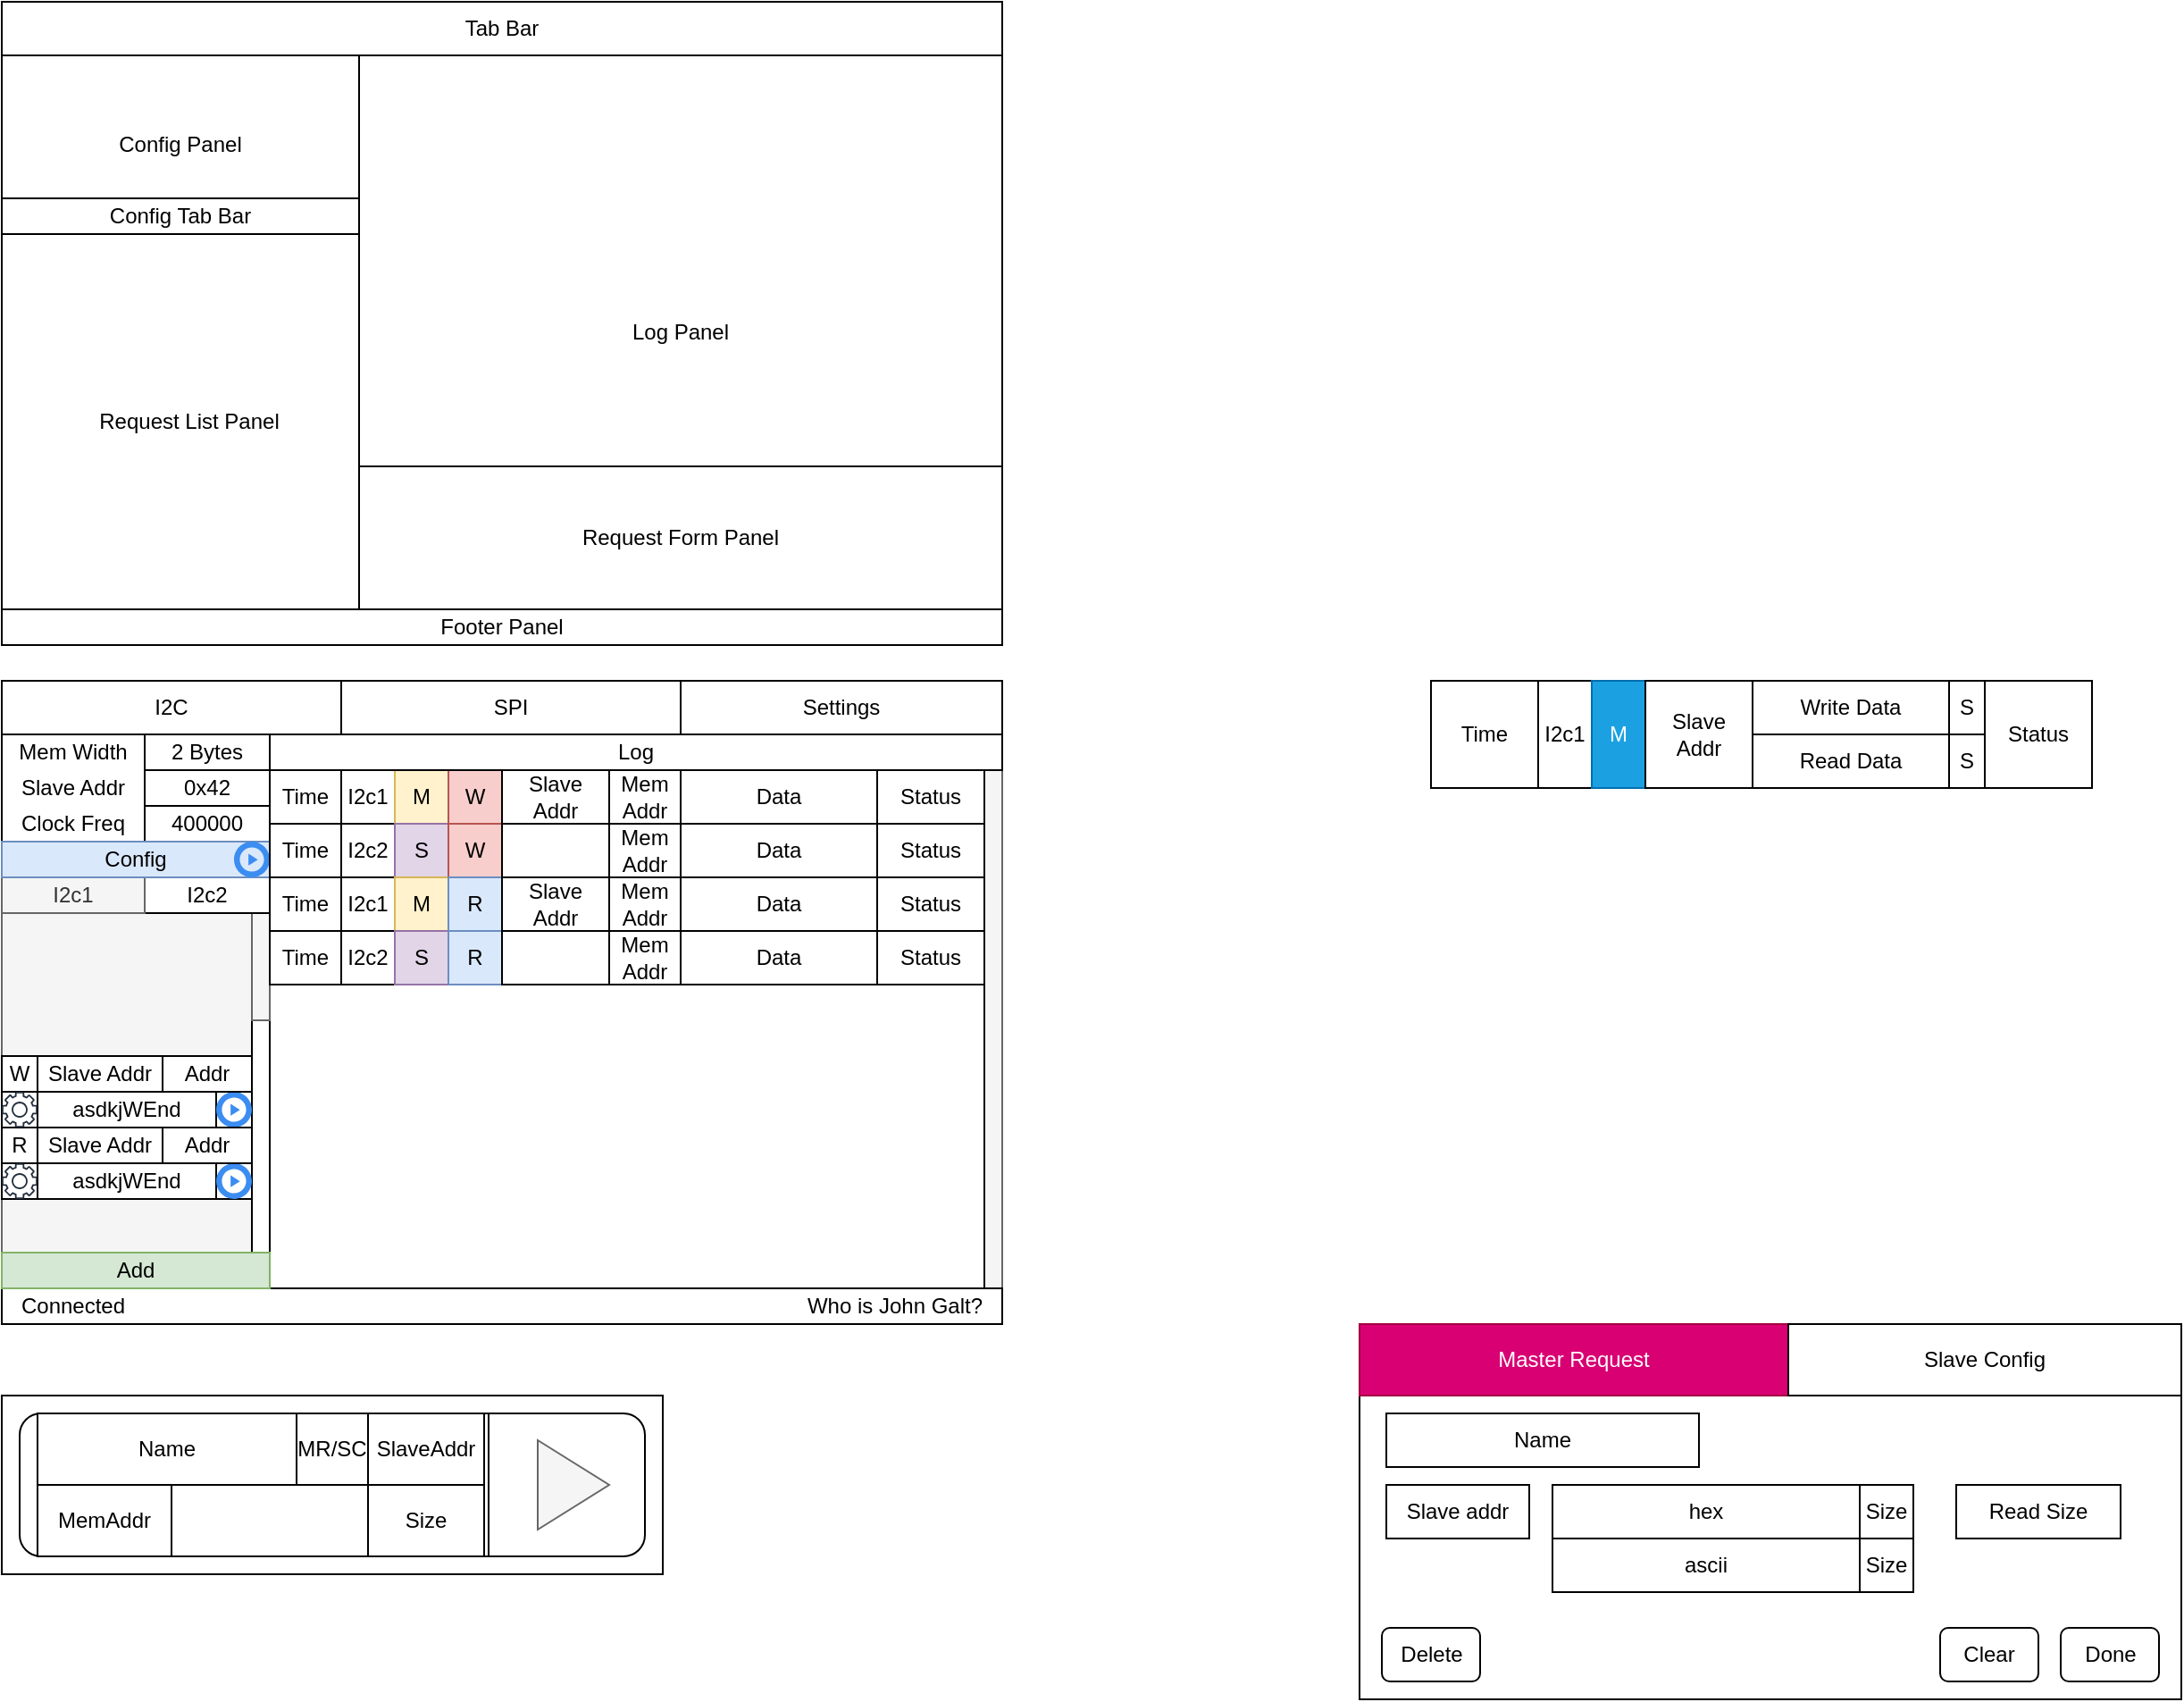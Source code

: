 <mxfile version="24.4.8" type="device">
  <diagram name="Page-1" id="RZVQxzq3Kgt89hsoHabK">
    <mxGraphModel dx="434" dy="288" grid="1" gridSize="10" guides="1" tooltips="1" connect="1" arrows="1" fold="1" page="1" pageScale="1" pageWidth="850" pageHeight="1100" math="0" shadow="0">
      <root>
        <mxCell id="0" />
        <mxCell id="1" parent="0" />
        <mxCell id="kA44uniIaaYx5WnPBVtg-1" value="" style="rounded=0;whiteSpace=wrap;html=1;" parent="1" vertex="1">
          <mxGeometry x="120" y="800" width="370" height="100" as="geometry" />
        </mxCell>
        <mxCell id="LMQxB59nfSCNr9-hnTwF-2" value="" style="rounded=0;whiteSpace=wrap;html=1;fillColor=#f5f5f5;fontColor=#333333;strokeColor=#666666;" parent="1" vertex="1">
          <mxGeometry x="120" y="450" width="560" height="310" as="geometry" />
        </mxCell>
        <mxCell id="LMQxB59nfSCNr9-hnTwF-3" value="" style="rounded=0;whiteSpace=wrap;html=1;" parent="1" vertex="1">
          <mxGeometry x="260" y="450" width="410" height="290" as="geometry" />
        </mxCell>
        <mxCell id="LMQxB59nfSCNr9-hnTwF-4" value="" style="rounded=0;whiteSpace=wrap;html=1;" parent="1" vertex="1">
          <mxGeometry x="120" y="740" width="560" height="20" as="geometry" />
        </mxCell>
        <mxCell id="LMQxB59nfSCNr9-hnTwF-5" value="Connected" style="text;html=1;align=center;verticalAlign=middle;whiteSpace=wrap;rounded=0;" parent="1" vertex="1">
          <mxGeometry x="130" y="735" width="60" height="30" as="geometry" />
        </mxCell>
        <mxCell id="LMQxB59nfSCNr9-hnTwF-6" value="" style="rounded=0;whiteSpace=wrap;html=1;" parent="1" vertex="1">
          <mxGeometry x="120" y="430" width="150" height="60" as="geometry" />
        </mxCell>
        <mxCell id="LMQxB59nfSCNr9-hnTwF-7" value="400000" style="rounded=0;whiteSpace=wrap;html=1;" parent="1" vertex="1">
          <mxGeometry x="200" y="470" width="70" height="20" as="geometry" />
        </mxCell>
        <mxCell id="LMQxB59nfSCNr9-hnTwF-8" value="Clock Freq" style="text;html=1;align=center;verticalAlign=middle;whiteSpace=wrap;rounded=0;" parent="1" vertex="1">
          <mxGeometry x="120" y="475" width="80" height="10" as="geometry" />
        </mxCell>
        <mxCell id="LMQxB59nfSCNr9-hnTwF-10" value="" style="rounded=0;whiteSpace=wrap;html=1;" parent="1" vertex="1">
          <mxGeometry x="260" y="510" width="10" height="210" as="geometry" />
        </mxCell>
        <mxCell id="LMQxB59nfSCNr9-hnTwF-11" value="" style="rounded=0;whiteSpace=wrap;html=1;fillColor=#f5f5f5;fontColor=#333333;strokeColor=#666666;" parent="1" vertex="1">
          <mxGeometry x="260" y="510" width="10" height="80" as="geometry" />
        </mxCell>
        <mxCell id="LMQxB59nfSCNr9-hnTwF-12" value="" style="rounded=0;whiteSpace=wrap;html=1;" parent="1" vertex="1">
          <mxGeometry x="310" y="450" width="360" height="30" as="geometry" />
        </mxCell>
        <mxCell id="LMQxB59nfSCNr9-hnTwF-14" value="Slave Addr" style="text;html=1;align=center;verticalAlign=middle;whiteSpace=wrap;rounded=0;" parent="1" vertex="1">
          <mxGeometry x="120" y="455" width="80" height="10" as="geometry" />
        </mxCell>
        <mxCell id="LMQxB59nfSCNr9-hnTwF-15" value="0x42" style="rounded=0;whiteSpace=wrap;html=1;" parent="1" vertex="1">
          <mxGeometry x="200" y="450" width="70" height="20" as="geometry" />
        </mxCell>
        <mxCell id="LMQxB59nfSCNr9-hnTwF-16" value="I2c2" style="rounded=0;whiteSpace=wrap;html=1;" parent="1" vertex="1">
          <mxGeometry x="200" y="510" width="70" height="20" as="geometry" />
        </mxCell>
        <mxCell id="LMQxB59nfSCNr9-hnTwF-17" value="I2c1" style="rounded=0;whiteSpace=wrap;html=1;fillColor=#f5f5f5;fontColor=#333333;strokeColor=#666666;" parent="1" vertex="1">
          <mxGeometry x="120" y="510" width="80" height="20" as="geometry" />
        </mxCell>
        <mxCell id="LMQxB59nfSCNr9-hnTwF-24" value="Add" style="rounded=0;whiteSpace=wrap;html=1;fillColor=#d5e8d4;strokeColor=#82b366;" parent="1" vertex="1">
          <mxGeometry x="120" y="720" width="150" height="20" as="geometry" />
        </mxCell>
        <mxCell id="LMQxB59nfSCNr9-hnTwF-25" value="Config" style="rounded=0;whiteSpace=wrap;html=1;fillColor=#dae8fc;strokeColor=#6c8ebf;" parent="1" vertex="1">
          <mxGeometry x="120" y="490" width="150" height="20" as="geometry" />
        </mxCell>
        <mxCell id="LMQxB59nfSCNr9-hnTwF-28" value="" style="rounded=0;whiteSpace=wrap;html=1;" parent="1" vertex="1">
          <mxGeometry x="120" y="650" width="140" height="40" as="geometry" />
        </mxCell>
        <mxCell id="LMQxB59nfSCNr9-hnTwF-30" value="Slave Addr" style="rounded=0;whiteSpace=wrap;html=1;" parent="1" vertex="1">
          <mxGeometry x="140" y="650" width="70" height="20" as="geometry" />
        </mxCell>
        <mxCell id="LMQxB59nfSCNr9-hnTwF-31" value="R" style="rounded=0;whiteSpace=wrap;html=1;" parent="1" vertex="1">
          <mxGeometry x="120" y="650" width="20" height="20" as="geometry" />
        </mxCell>
        <mxCell id="LMQxB59nfSCNr9-hnTwF-34" value="asdkjWEnd" style="rounded=0;whiteSpace=wrap;html=1;" parent="1" vertex="1">
          <mxGeometry x="140" y="670" width="100" height="20" as="geometry" />
        </mxCell>
        <mxCell id="LMQxB59nfSCNr9-hnTwF-36" value="" style="sketch=0;outlineConnect=0;fontColor=#232F3E;gradientColor=none;fillColor=#232F3D;strokeColor=none;dashed=0;verticalLabelPosition=bottom;verticalAlign=top;align=center;html=1;fontSize=12;fontStyle=0;aspect=fixed;pointerEvents=1;shape=mxgraph.aws4.gear;" parent="1" vertex="1">
          <mxGeometry x="120" y="670" width="20" height="20" as="geometry" />
        </mxCell>
        <mxCell id="LMQxB59nfSCNr9-hnTwF-37" value="" style="sketch=0;html=1;aspect=fixed;strokeColor=none;shadow=0;fillColor=#3B8DF1;verticalAlign=top;labelPosition=center;verticalLabelPosition=bottom;shape=mxgraph.gcp2.play_start" parent="1" vertex="1">
          <mxGeometry x="250" y="490" width="20" height="20" as="geometry" />
        </mxCell>
        <mxCell id="LMQxB59nfSCNr9-hnTwF-38" value="" style="sketch=0;html=1;aspect=fixed;strokeColor=none;shadow=0;fillColor=#3B8DF1;verticalAlign=top;labelPosition=center;verticalLabelPosition=bottom;shape=mxgraph.gcp2.play_start" parent="1" vertex="1">
          <mxGeometry x="240" y="670" width="20" height="20" as="geometry" />
        </mxCell>
        <mxCell id="LMQxB59nfSCNr9-hnTwF-39" value="I2c1" style="rounded=0;whiteSpace=wrap;html=1;" parent="1" vertex="1">
          <mxGeometry x="310" y="450" width="30" height="30" as="geometry" />
        </mxCell>
        <mxCell id="LMQxB59nfSCNr9-hnTwF-40" value="M" style="rounded=0;whiteSpace=wrap;html=1;fillColor=#fff2cc;strokeColor=#d6b656;" parent="1" vertex="1">
          <mxGeometry x="340" y="450" width="30" height="30" as="geometry" />
        </mxCell>
        <mxCell id="LMQxB59nfSCNr9-hnTwF-41" value="W" style="rounded=0;whiteSpace=wrap;html=1;fillColor=#f8cecc;strokeColor=#b85450;" parent="1" vertex="1">
          <mxGeometry x="370" y="450" width="30" height="30" as="geometry" />
        </mxCell>
        <mxCell id="LMQxB59nfSCNr9-hnTwF-42" value="Slave Addr" style="rounded=0;whiteSpace=wrap;html=1;" parent="1" vertex="1">
          <mxGeometry x="400" y="450" width="60" height="30" as="geometry" />
        </mxCell>
        <mxCell id="LMQxB59nfSCNr9-hnTwF-43" value="Data" style="rounded=0;whiteSpace=wrap;html=1;" parent="1" vertex="1">
          <mxGeometry x="500" y="450" width="110" height="30" as="geometry" />
        </mxCell>
        <mxCell id="LMQxB59nfSCNr9-hnTwF-44" value="Status" style="rounded=0;whiteSpace=wrap;html=1;" parent="1" vertex="1">
          <mxGeometry x="610" y="450" width="60" height="30" as="geometry" />
        </mxCell>
        <mxCell id="LMQxB59nfSCNr9-hnTwF-45" value="Time" style="rounded=0;whiteSpace=wrap;html=1;" parent="1" vertex="1">
          <mxGeometry x="270" y="450" width="40" height="30" as="geometry" />
        </mxCell>
        <mxCell id="LMQxB59nfSCNr9-hnTwF-46" value="I2c2" style="rounded=0;whiteSpace=wrap;html=1;" parent="1" vertex="1">
          <mxGeometry x="310" y="480" width="30" height="30" as="geometry" />
        </mxCell>
        <mxCell id="LMQxB59nfSCNr9-hnTwF-47" value="S" style="rounded=0;whiteSpace=wrap;html=1;fillColor=#e1d5e7;strokeColor=#9673a6;" parent="1" vertex="1">
          <mxGeometry x="340" y="480" width="30" height="30" as="geometry" />
        </mxCell>
        <mxCell id="LMQxB59nfSCNr9-hnTwF-48" value="W" style="rounded=0;whiteSpace=wrap;html=1;fillColor=#f8cecc;strokeColor=#b85450;" parent="1" vertex="1">
          <mxGeometry x="370" y="480" width="30" height="30" as="geometry" />
        </mxCell>
        <mxCell id="LMQxB59nfSCNr9-hnTwF-49" value="Mem Addr" style="rounded=0;whiteSpace=wrap;html=1;" parent="1" vertex="1">
          <mxGeometry x="460" y="480" width="40" height="30" as="geometry" />
        </mxCell>
        <mxCell id="LMQxB59nfSCNr9-hnTwF-50" value="Data" style="rounded=0;whiteSpace=wrap;html=1;" parent="1" vertex="1">
          <mxGeometry x="500" y="480" width="110" height="30" as="geometry" />
        </mxCell>
        <mxCell id="LMQxB59nfSCNr9-hnTwF-51" value="Status" style="rounded=0;whiteSpace=wrap;html=1;" parent="1" vertex="1">
          <mxGeometry x="610" y="480" width="60" height="30" as="geometry" />
        </mxCell>
        <mxCell id="LMQxB59nfSCNr9-hnTwF-52" value="Time" style="rounded=0;whiteSpace=wrap;html=1;" parent="1" vertex="1">
          <mxGeometry x="270" y="480" width="40" height="30" as="geometry" />
        </mxCell>
        <mxCell id="LMQxB59nfSCNr9-hnTwF-54" value="Who is John Galt?" style="text;html=1;align=center;verticalAlign=middle;whiteSpace=wrap;rounded=0;" parent="1" vertex="1">
          <mxGeometry x="560" y="735" width="120" height="30" as="geometry" />
        </mxCell>
        <mxCell id="LMQxB59nfSCNr9-hnTwF-55" value="Mem Addr" style="rounded=0;whiteSpace=wrap;html=1;" parent="1" vertex="1">
          <mxGeometry x="460" y="450" width="40" height="30" as="geometry" />
        </mxCell>
        <mxCell id="LMQxB59nfSCNr9-hnTwF-56" value="" style="rounded=0;whiteSpace=wrap;html=1;" parent="1" vertex="1">
          <mxGeometry x="400" y="480" width="60" height="30" as="geometry" />
        </mxCell>
        <mxCell id="LMQxB59nfSCNr9-hnTwF-57" value="I2c1" style="rounded=0;whiteSpace=wrap;html=1;" parent="1" vertex="1">
          <mxGeometry x="310" y="510" width="30" height="30" as="geometry" />
        </mxCell>
        <mxCell id="LMQxB59nfSCNr9-hnTwF-58" value="M" style="rounded=0;whiteSpace=wrap;html=1;fillColor=#fff2cc;strokeColor=#d6b656;" parent="1" vertex="1">
          <mxGeometry x="340" y="510" width="30" height="30" as="geometry" />
        </mxCell>
        <mxCell id="LMQxB59nfSCNr9-hnTwF-59" value="R" style="rounded=0;whiteSpace=wrap;html=1;fillColor=#dae8fc;strokeColor=#6c8ebf;" parent="1" vertex="1">
          <mxGeometry x="370" y="510" width="30" height="30" as="geometry" />
        </mxCell>
        <mxCell id="LMQxB59nfSCNr9-hnTwF-60" value="Slave Addr" style="rounded=0;whiteSpace=wrap;html=1;" parent="1" vertex="1">
          <mxGeometry x="400" y="510" width="60" height="30" as="geometry" />
        </mxCell>
        <mxCell id="LMQxB59nfSCNr9-hnTwF-61" value="Data" style="rounded=0;whiteSpace=wrap;html=1;" parent="1" vertex="1">
          <mxGeometry x="500" y="510" width="110" height="30" as="geometry" />
        </mxCell>
        <mxCell id="LMQxB59nfSCNr9-hnTwF-62" value="Status" style="rounded=0;whiteSpace=wrap;html=1;" parent="1" vertex="1">
          <mxGeometry x="610" y="510" width="60" height="30" as="geometry" />
        </mxCell>
        <mxCell id="LMQxB59nfSCNr9-hnTwF-63" value="Time" style="rounded=0;whiteSpace=wrap;html=1;" parent="1" vertex="1">
          <mxGeometry x="270" y="510" width="40" height="30" as="geometry" />
        </mxCell>
        <mxCell id="LMQxB59nfSCNr9-hnTwF-64" value="Mem Addr" style="rounded=0;whiteSpace=wrap;html=1;" parent="1" vertex="1">
          <mxGeometry x="460" y="510" width="40" height="30" as="geometry" />
        </mxCell>
        <mxCell id="LMQxB59nfSCNr9-hnTwF-65" value="I2c2" style="rounded=0;whiteSpace=wrap;html=1;" parent="1" vertex="1">
          <mxGeometry x="310" y="540" width="30" height="30" as="geometry" />
        </mxCell>
        <mxCell id="LMQxB59nfSCNr9-hnTwF-66" value="S" style="rounded=0;whiteSpace=wrap;html=1;fillColor=#e1d5e7;strokeColor=#9673a6;" parent="1" vertex="1">
          <mxGeometry x="340" y="540" width="30" height="30" as="geometry" />
        </mxCell>
        <mxCell id="LMQxB59nfSCNr9-hnTwF-67" value="R" style="rounded=0;whiteSpace=wrap;html=1;fillColor=#dae8fc;strokeColor=#6c8ebf;" parent="1" vertex="1">
          <mxGeometry x="370" y="540" width="30" height="30" as="geometry" />
        </mxCell>
        <mxCell id="LMQxB59nfSCNr9-hnTwF-68" value="Mem Addr" style="rounded=0;whiteSpace=wrap;html=1;" parent="1" vertex="1">
          <mxGeometry x="460" y="540" width="40" height="30" as="geometry" />
        </mxCell>
        <mxCell id="LMQxB59nfSCNr9-hnTwF-69" value="Data" style="rounded=0;whiteSpace=wrap;html=1;" parent="1" vertex="1">
          <mxGeometry x="500" y="540" width="110" height="30" as="geometry" />
        </mxCell>
        <mxCell id="LMQxB59nfSCNr9-hnTwF-70" value="Status" style="rounded=0;whiteSpace=wrap;html=1;" parent="1" vertex="1">
          <mxGeometry x="610" y="540" width="60" height="30" as="geometry" />
        </mxCell>
        <mxCell id="LMQxB59nfSCNr9-hnTwF-71" value="Time" style="rounded=0;whiteSpace=wrap;html=1;" parent="1" vertex="1">
          <mxGeometry x="270" y="540" width="40" height="30" as="geometry" />
        </mxCell>
        <mxCell id="LMQxB59nfSCNr9-hnTwF-72" value="" style="rounded=0;whiteSpace=wrap;html=1;" parent="1" vertex="1">
          <mxGeometry x="400" y="540" width="60" height="30" as="geometry" />
        </mxCell>
        <mxCell id="LMQxB59nfSCNr9-hnTwF-73" value="" style="rounded=0;whiteSpace=wrap;html=1;" parent="1" vertex="1">
          <mxGeometry x="120" y="610" width="140" height="40" as="geometry" />
        </mxCell>
        <mxCell id="LMQxB59nfSCNr9-hnTwF-74" value="Slave Addr" style="rounded=0;whiteSpace=wrap;html=1;" parent="1" vertex="1">
          <mxGeometry x="140" y="610" width="70" height="20" as="geometry" />
        </mxCell>
        <mxCell id="LMQxB59nfSCNr9-hnTwF-75" value="W" style="rounded=0;whiteSpace=wrap;html=1;" parent="1" vertex="1">
          <mxGeometry x="120" y="610" width="20" height="20" as="geometry" />
        </mxCell>
        <mxCell id="LMQxB59nfSCNr9-hnTwF-76" value="asdkjWEnd" style="rounded=0;whiteSpace=wrap;html=1;" parent="1" vertex="1">
          <mxGeometry x="140" y="630" width="100" height="20" as="geometry" />
        </mxCell>
        <mxCell id="LMQxB59nfSCNr9-hnTwF-77" value="" style="sketch=0;html=1;aspect=fixed;strokeColor=none;shadow=0;fillColor=#3B8DF1;verticalAlign=top;labelPosition=center;verticalLabelPosition=bottom;shape=mxgraph.gcp2.play_start" parent="1" vertex="1">
          <mxGeometry x="240" y="630" width="20" height="20" as="geometry" />
        </mxCell>
        <mxCell id="LMQxB59nfSCNr9-hnTwF-78" value="" style="sketch=0;outlineConnect=0;fontColor=#232F3E;gradientColor=none;fillColor=#232F3D;strokeColor=none;dashed=0;verticalLabelPosition=bottom;verticalAlign=top;align=center;html=1;fontSize=12;fontStyle=0;aspect=fixed;pointerEvents=1;shape=mxgraph.aws4.gear;" parent="1" vertex="1">
          <mxGeometry x="120" y="630" width="20" height="20" as="geometry" />
        </mxCell>
        <mxCell id="LMQxB59nfSCNr9-hnTwF-79" value="Addr" style="rounded=0;whiteSpace=wrap;html=1;" parent="1" vertex="1">
          <mxGeometry x="210" y="610" width="50" height="20" as="geometry" />
        </mxCell>
        <mxCell id="LMQxB59nfSCNr9-hnTwF-80" value="Addr" style="rounded=0;whiteSpace=wrap;html=1;" parent="1" vertex="1">
          <mxGeometry x="210" y="650" width="50" height="20" as="geometry" />
        </mxCell>
        <mxCell id="LMQxB59nfSCNr9-hnTwF-81" value="Log" style="rounded=0;whiteSpace=wrap;html=1;" parent="1" vertex="1">
          <mxGeometry x="270" y="430" width="410" height="20" as="geometry" />
        </mxCell>
        <mxCell id="LMQxB59nfSCNr9-hnTwF-82" value="Mem Width" style="text;html=1;align=center;verticalAlign=middle;whiteSpace=wrap;rounded=0;" parent="1" vertex="1">
          <mxGeometry x="120" y="435" width="80" height="10" as="geometry" />
        </mxCell>
        <mxCell id="LMQxB59nfSCNr9-hnTwF-83" value="2 Bytes" style="rounded=0;whiteSpace=wrap;html=1;" parent="1" vertex="1">
          <mxGeometry x="200" y="430" width="70" height="20" as="geometry" />
        </mxCell>
        <mxCell id="tgzv-gL6YfShwe89MsI7-1" value="Config Panel" style="rounded=0;whiteSpace=wrap;html=1;" parent="1" vertex="1">
          <mxGeometry x="120" y="50" width="200" height="100" as="geometry" />
        </mxCell>
        <mxCell id="tgzv-gL6YfShwe89MsI7-2" value="Request List Panel" style="rounded=0;whiteSpace=wrap;html=1;" parent="1" vertex="1">
          <mxGeometry x="120" y="150" width="210" height="210" as="geometry" />
        </mxCell>
        <mxCell id="tgzv-gL6YfShwe89MsI7-3" value="Log Panel" style="rounded=0;whiteSpace=wrap;html=1;" parent="1" vertex="1">
          <mxGeometry x="320" y="50" width="360" height="310" as="geometry" />
        </mxCell>
        <mxCell id="tgzv-gL6YfShwe89MsI7-4" value="Footer Panel" style="rounded=0;whiteSpace=wrap;html=1;" parent="1" vertex="1">
          <mxGeometry x="120" y="360" width="560" height="20" as="geometry" />
        </mxCell>
        <mxCell id="-24qqXf1IiAiqtKSQ4Qq-1" value="I2C" style="rounded=0;whiteSpace=wrap;html=1;" parent="1" vertex="1">
          <mxGeometry x="120" y="400" width="190" height="30" as="geometry" />
        </mxCell>
        <mxCell id="-24qqXf1IiAiqtKSQ4Qq-2" value="SPI" style="rounded=0;whiteSpace=wrap;html=1;" parent="1" vertex="1">
          <mxGeometry x="310" y="400" width="190" height="30" as="geometry" />
        </mxCell>
        <mxCell id="nhMNvZ-6rwv0DxoSBTiZ-1" value="Tab Bar" style="rounded=0;whiteSpace=wrap;html=1;" parent="1" vertex="1">
          <mxGeometry x="120" y="20" width="560" height="30" as="geometry" />
        </mxCell>
        <mxCell id="nhMNvZ-6rwv0DxoSBTiZ-2" value="Config Tab Bar" style="rounded=0;whiteSpace=wrap;html=1;" parent="1" vertex="1">
          <mxGeometry x="120" y="130" width="200" height="20" as="geometry" />
        </mxCell>
        <mxCell id="kA44uniIaaYx5WnPBVtg-2" value="" style="rounded=1;whiteSpace=wrap;html=1;" parent="1" vertex="1">
          <mxGeometry x="130" y="810" width="350" height="80" as="geometry" />
        </mxCell>
        <mxCell id="52hrBtjEiB50O7EZx885-9" value="" style="triangle;whiteSpace=wrap;html=1;fillColor=#f5f5f5;fontColor=#333333;strokeColor=#666666;" parent="1" vertex="1">
          <mxGeometry x="420" y="825" width="40" height="50" as="geometry" />
        </mxCell>
        <mxCell id="kA44uniIaaYx5WnPBVtg-4" value="" style="endArrow=none;html=1;rounded=0;exitX=0.75;exitY=1;exitDx=0;exitDy=0;entryX=0.75;entryY=0;entryDx=0;entryDy=0;" parent="1" source="kA44uniIaaYx5WnPBVtg-2" target="kA44uniIaaYx5WnPBVtg-2" edge="1">
          <mxGeometry width="50" height="50" relative="1" as="geometry">
            <mxPoint x="360" y="860" as="sourcePoint" />
            <mxPoint x="410" y="810" as="targetPoint" />
          </mxGeometry>
        </mxCell>
        <mxCell id="ZXhuev2TfGPYqMCTr3un-3" value="Settings" style="rounded=0;whiteSpace=wrap;html=1;" parent="1" vertex="1">
          <mxGeometry x="500" y="400" width="180" height="30" as="geometry" />
        </mxCell>
        <mxCell id="ADmhr-K4hR5hiv6wvW6w-16" value="" style="rounded=0;whiteSpace=wrap;html=1;" parent="1" vertex="1">
          <mxGeometry x="880" y="760" width="460" height="210" as="geometry" />
        </mxCell>
        <mxCell id="ADmhr-K4hR5hiv6wvW6w-17" value="Slave addr" style="rounded=0;whiteSpace=wrap;html=1;" parent="1" vertex="1">
          <mxGeometry x="895" y="850" width="80" height="30" as="geometry" />
        </mxCell>
        <mxCell id="ADmhr-K4hR5hiv6wvW6w-18" value="hex" style="rounded=0;whiteSpace=wrap;html=1;" parent="1" vertex="1">
          <mxGeometry x="988" y="850" width="172" height="30" as="geometry" />
        </mxCell>
        <mxCell id="ADmhr-K4hR5hiv6wvW6w-19" value="Read Size" style="rounded=0;whiteSpace=wrap;html=1;" parent="1" vertex="1">
          <mxGeometry x="1214" y="850" width="92" height="30" as="geometry" />
        </mxCell>
        <mxCell id="ADmhr-K4hR5hiv6wvW6w-20" value="Size" style="rounded=0;whiteSpace=wrap;html=1;" parent="1" vertex="1">
          <mxGeometry x="1160" y="850" width="30" height="30" as="geometry" />
        </mxCell>
        <mxCell id="ADmhr-K4hR5hiv6wvW6w-21" value="ascii" style="rounded=0;whiteSpace=wrap;html=1;" parent="1" vertex="1">
          <mxGeometry x="988" y="880" width="172" height="30" as="geometry" />
        </mxCell>
        <mxCell id="ADmhr-K4hR5hiv6wvW6w-22" value="Size" style="rounded=0;whiteSpace=wrap;html=1;" parent="1" vertex="1">
          <mxGeometry x="1160" y="880" width="30" height="30" as="geometry" />
        </mxCell>
        <mxCell id="ADmhr-K4hR5hiv6wvW6w-23" value="Clear" style="rounded=1;whiteSpace=wrap;html=1;" parent="1" vertex="1">
          <mxGeometry x="1205" y="930" width="55" height="30" as="geometry" />
        </mxCell>
        <mxCell id="ADmhr-K4hR5hiv6wvW6w-24" value="Name" style="rounded=0;whiteSpace=wrap;html=1;" parent="1" vertex="1">
          <mxGeometry x="895" y="810" width="175" height="30" as="geometry" />
        </mxCell>
        <mxCell id="ADmhr-K4hR5hiv6wvW6w-25" value="Done" style="rounded=1;whiteSpace=wrap;html=1;" parent="1" vertex="1">
          <mxGeometry x="1272.5" y="930" width="55" height="30" as="geometry" />
        </mxCell>
        <mxCell id="ADmhr-K4hR5hiv6wvW6w-26" value="Delete" style="rounded=1;whiteSpace=wrap;html=1;" parent="1" vertex="1">
          <mxGeometry x="892.5" y="930" width="55" height="30" as="geometry" />
        </mxCell>
        <mxCell id="ADmhr-K4hR5hiv6wvW6w-27" value="Master Request" style="rounded=0;whiteSpace=wrap;html=1;fillColor=#d80073;fontColor=#ffffff;strokeColor=#A50040;" parent="1" vertex="1">
          <mxGeometry x="880" y="760" width="240" height="40" as="geometry" />
        </mxCell>
        <mxCell id="ADmhr-K4hR5hiv6wvW6w-28" value="Slave Config" style="rounded=0;whiteSpace=wrap;html=1;" parent="1" vertex="1">
          <mxGeometry x="1120" y="760" width="220" height="40" as="geometry" />
        </mxCell>
        <mxCell id="52hrBtjEiB50O7EZx885-2" value="SlaveAddr" style="rounded=0;whiteSpace=wrap;html=1;" parent="1" vertex="1">
          <mxGeometry x="325" y="810" width="65" height="40" as="geometry" />
        </mxCell>
        <mxCell id="52hrBtjEiB50O7EZx885-3" value="MR/SC" style="rounded=0;whiteSpace=wrap;html=1;" parent="1" vertex="1">
          <mxGeometry x="285" y="810" width="40" height="40" as="geometry" />
        </mxCell>
        <mxCell id="52hrBtjEiB50O7EZx885-4" value="MemAddr" style="rounded=0;whiteSpace=wrap;html=1;" parent="1" vertex="1">
          <mxGeometry x="140" y="850" width="75" height="40" as="geometry" />
        </mxCell>
        <mxCell id="52hrBtjEiB50O7EZx885-5" value="Size" style="rounded=0;whiteSpace=wrap;html=1;" parent="1" vertex="1">
          <mxGeometry x="325" y="850" width="65" height="40" as="geometry" />
        </mxCell>
        <mxCell id="52hrBtjEiB50O7EZx885-10" value="Name" style="rounded=0;whiteSpace=wrap;html=1;" parent="1" vertex="1">
          <mxGeometry x="140" y="810" width="145" height="40" as="geometry" />
        </mxCell>
        <mxCell id="f7fasEtKCxuloWCrku5U-2" value="Time" style="rounded=0;whiteSpace=wrap;html=1;" parent="1" vertex="1">
          <mxGeometry x="920" y="400" width="60" height="60" as="geometry" />
        </mxCell>
        <mxCell id="f7fasEtKCxuloWCrku5U-3" value="I2c1" style="rounded=0;whiteSpace=wrap;html=1;" parent="1" vertex="1">
          <mxGeometry x="980" y="400" width="30" height="60" as="geometry" />
        </mxCell>
        <mxCell id="f7fasEtKCxuloWCrku5U-4" value="M" style="rounded=0;whiteSpace=wrap;html=1;fillColor=#1ba1e2;strokeColor=#006EAF;fontColor=#ffffff;" parent="1" vertex="1">
          <mxGeometry x="1010" y="400" width="30" height="60" as="geometry" />
        </mxCell>
        <mxCell id="f7fasEtKCxuloWCrku5U-5" value="Slave Addr" style="rounded=0;whiteSpace=wrap;html=1;" parent="1" vertex="1">
          <mxGeometry x="1040" y="400" width="60" height="60" as="geometry" />
        </mxCell>
        <mxCell id="f7fasEtKCxuloWCrku5U-6" value="Write Data" style="rounded=0;whiteSpace=wrap;html=1;" parent="1" vertex="1">
          <mxGeometry x="1100" y="400" width="110" height="30" as="geometry" />
        </mxCell>
        <mxCell id="f7fasEtKCxuloWCrku5U-7" value="Read Data" style="rounded=0;whiteSpace=wrap;html=1;" parent="1" vertex="1">
          <mxGeometry x="1100" y="430" width="110" height="30" as="geometry" />
        </mxCell>
        <mxCell id="qSsTl2Cgwz86RILfjA0u-1" value="Request Form Panel" style="rounded=0;whiteSpace=wrap;html=1;" vertex="1" parent="1">
          <mxGeometry x="320" y="280" width="360" height="80" as="geometry" />
        </mxCell>
        <mxCell id="qSsTl2Cgwz86RILfjA0u-2" value="Status" style="rounded=0;whiteSpace=wrap;html=1;" vertex="1" parent="1">
          <mxGeometry x="1230" y="400" width="60" height="60" as="geometry" />
        </mxCell>
        <mxCell id="qSsTl2Cgwz86RILfjA0u-3" value="S" style="rounded=0;whiteSpace=wrap;html=1;" vertex="1" parent="1">
          <mxGeometry x="1210" y="430" width="20" height="30" as="geometry" />
        </mxCell>
        <mxCell id="qSsTl2Cgwz86RILfjA0u-4" value="S" style="rounded=0;whiteSpace=wrap;html=1;" vertex="1" parent="1">
          <mxGeometry x="1210" y="400" width="20" height="30" as="geometry" />
        </mxCell>
      </root>
    </mxGraphModel>
  </diagram>
</mxfile>
